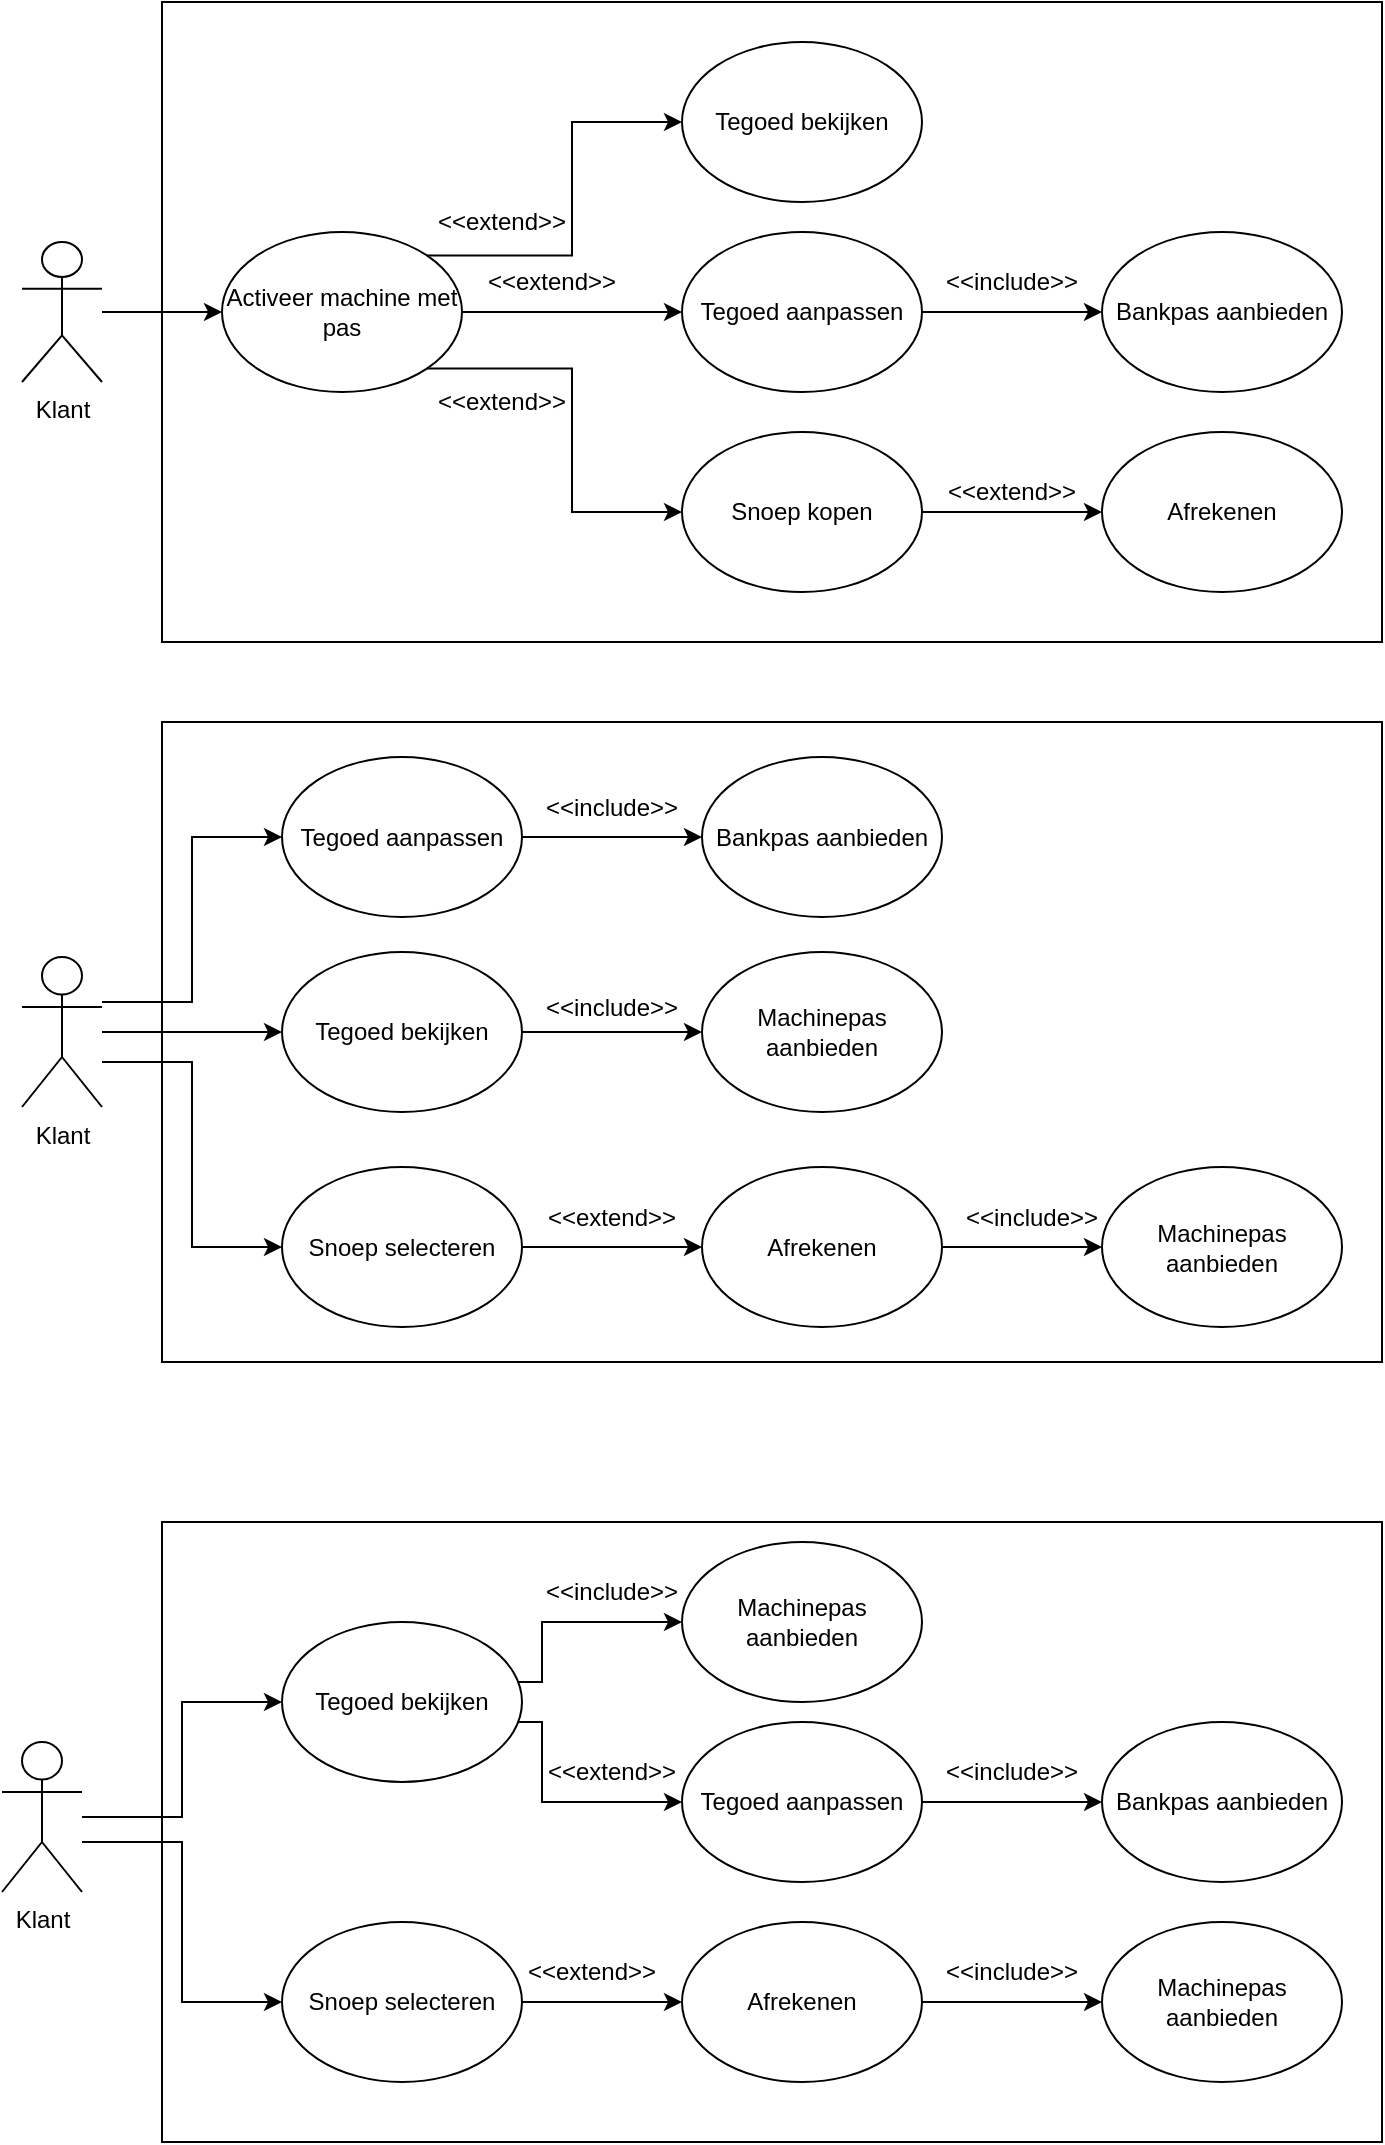 <mxfile version="24.7.14">
  <diagram name="Pagina-1" id="W_toCd-6LbyThJ3zg4Vh">
    <mxGraphModel dx="1050" dy="565" grid="1" gridSize="10" guides="1" tooltips="1" connect="1" arrows="1" fold="1" page="1" pageScale="1" pageWidth="827" pageHeight="1169" math="0" shadow="0">
      <root>
        <mxCell id="0" />
        <mxCell id="1" parent="0" />
        <mxCell id="XpkbjAHCuXZHCzaAY63l-6" value="&lt;div&gt;&lt;br&gt;&lt;/div&gt;&lt;div&gt;&lt;br&gt;&lt;/div&gt;&lt;div&gt;&lt;br&gt;&lt;/div&gt;" style="rounded=0;whiteSpace=wrap;html=1;" parent="1" vertex="1">
          <mxGeometry x="110" y="40" width="610" height="320" as="geometry" />
        </mxCell>
        <mxCell id="XpkbjAHCuXZHCzaAY63l-29" style="edgeStyle=orthogonalEdgeStyle;rounded=0;orthogonalLoop=1;jettySize=auto;html=1;entryX=0;entryY=0.5;entryDx=0;entryDy=0;" parent="1" source="XpkbjAHCuXZHCzaAY63l-1" target="XpkbjAHCuXZHCzaAY63l-10" edge="1">
          <mxGeometry relative="1" as="geometry" />
        </mxCell>
        <mxCell id="XpkbjAHCuXZHCzaAY63l-1" value="Klant" style="shape=umlActor;verticalLabelPosition=bottom;verticalAlign=top;html=1;outlineConnect=0;" parent="1" vertex="1">
          <mxGeometry x="40" y="160" width="40" height="70" as="geometry" />
        </mxCell>
        <mxCell id="XpkbjAHCuXZHCzaAY63l-17" style="edgeStyle=orthogonalEdgeStyle;rounded=0;orthogonalLoop=1;jettySize=auto;html=1;entryX=0;entryY=0.5;entryDx=0;entryDy=0;" parent="1" source="XpkbjAHCuXZHCzaAY63l-9" target="XpkbjAHCuXZHCzaAY63l-12" edge="1">
          <mxGeometry relative="1" as="geometry" />
        </mxCell>
        <mxCell id="XpkbjAHCuXZHCzaAY63l-9" value="Tegoed aanpassen" style="ellipse;whiteSpace=wrap;html=1;" parent="1" vertex="1">
          <mxGeometry x="370" y="155" width="120" height="80" as="geometry" />
        </mxCell>
        <mxCell id="XpkbjAHCuXZHCzaAY63l-14" style="edgeStyle=orthogonalEdgeStyle;rounded=0;orthogonalLoop=1;jettySize=auto;html=1;" parent="1" source="XpkbjAHCuXZHCzaAY63l-10" target="XpkbjAHCuXZHCzaAY63l-9" edge="1">
          <mxGeometry relative="1" as="geometry" />
        </mxCell>
        <mxCell id="XpkbjAHCuXZHCzaAY63l-15" style="edgeStyle=orthogonalEdgeStyle;rounded=0;orthogonalLoop=1;jettySize=auto;html=1;exitX=1;exitY=1;exitDx=0;exitDy=0;entryX=0;entryY=0.5;entryDx=0;entryDy=0;" parent="1" source="XpkbjAHCuXZHCzaAY63l-10" target="XpkbjAHCuXZHCzaAY63l-13" edge="1">
          <mxGeometry relative="1" as="geometry" />
        </mxCell>
        <mxCell id="XpkbjAHCuXZHCzaAY63l-20" style="edgeStyle=orthogonalEdgeStyle;rounded=0;orthogonalLoop=1;jettySize=auto;html=1;exitX=1;exitY=0;exitDx=0;exitDy=0;entryX=0;entryY=0.5;entryDx=0;entryDy=0;" parent="1" source="XpkbjAHCuXZHCzaAY63l-10" target="XpkbjAHCuXZHCzaAY63l-19" edge="1">
          <mxGeometry relative="1" as="geometry" />
        </mxCell>
        <mxCell id="XpkbjAHCuXZHCzaAY63l-10" value="Activeer machine met pas" style="ellipse;whiteSpace=wrap;html=1;" parent="1" vertex="1">
          <mxGeometry x="140" y="155" width="120" height="80" as="geometry" />
        </mxCell>
        <mxCell id="XpkbjAHCuXZHCzaAY63l-11" value="Afrekenen" style="ellipse;whiteSpace=wrap;html=1;" parent="1" vertex="1">
          <mxGeometry x="580" y="255" width="120" height="80" as="geometry" />
        </mxCell>
        <mxCell id="XpkbjAHCuXZHCzaAY63l-12" value="Bankpas aanbieden" style="ellipse;whiteSpace=wrap;html=1;" parent="1" vertex="1">
          <mxGeometry x="580" y="155" width="120" height="80" as="geometry" />
        </mxCell>
        <mxCell id="XpkbjAHCuXZHCzaAY63l-16" style="edgeStyle=orthogonalEdgeStyle;rounded=0;orthogonalLoop=1;jettySize=auto;html=1;" parent="1" source="XpkbjAHCuXZHCzaAY63l-13" target="XpkbjAHCuXZHCzaAY63l-11" edge="1">
          <mxGeometry relative="1" as="geometry" />
        </mxCell>
        <mxCell id="XpkbjAHCuXZHCzaAY63l-13" value="Snoep kopen" style="ellipse;whiteSpace=wrap;html=1;" parent="1" vertex="1">
          <mxGeometry x="370" y="255" width="120" height="80" as="geometry" />
        </mxCell>
        <mxCell id="XpkbjAHCuXZHCzaAY63l-18" value="&amp;lt;&amp;lt;extend&amp;gt;&amp;gt;" style="text;html=1;align=center;verticalAlign=middle;whiteSpace=wrap;rounded=0;" parent="1" vertex="1">
          <mxGeometry x="250" y="135" width="60" height="30" as="geometry" />
        </mxCell>
        <mxCell id="XpkbjAHCuXZHCzaAY63l-19" value="Tegoed bekijken" style="ellipse;whiteSpace=wrap;html=1;" parent="1" vertex="1">
          <mxGeometry x="370" y="60" width="120" height="80" as="geometry" />
        </mxCell>
        <mxCell id="XpkbjAHCuXZHCzaAY63l-22" value="&amp;lt;&amp;lt;extend&amp;gt;&amp;gt;" style="text;html=1;align=center;verticalAlign=middle;whiteSpace=wrap;rounded=0;" parent="1" vertex="1">
          <mxGeometry x="280" y="165" width="50" height="30" as="geometry" />
        </mxCell>
        <mxCell id="XpkbjAHCuXZHCzaAY63l-23" value="&amp;lt;&amp;lt;extend&amp;gt;&amp;gt;" style="text;html=1;align=center;verticalAlign=middle;whiteSpace=wrap;rounded=0;" parent="1" vertex="1">
          <mxGeometry x="255" y="225" width="50" height="30" as="geometry" />
        </mxCell>
        <mxCell id="XpkbjAHCuXZHCzaAY63l-26" value="&amp;lt;&amp;lt;extend&amp;gt;&amp;gt;" style="text;html=1;align=center;verticalAlign=middle;whiteSpace=wrap;rounded=0;" parent="1" vertex="1">
          <mxGeometry x="510" y="270" width="50" height="30" as="geometry" />
        </mxCell>
        <mxCell id="XpkbjAHCuXZHCzaAY63l-28" value="&amp;lt;&amp;lt;include&amp;gt;&amp;gt;" style="text;html=1;align=center;verticalAlign=middle;whiteSpace=wrap;rounded=0;" parent="1" vertex="1">
          <mxGeometry x="510" y="165" width="50" height="30" as="geometry" />
        </mxCell>
        <mxCell id="XpkbjAHCuXZHCzaAY63l-30" value="&lt;div&gt;&lt;br&gt;&lt;/div&gt;&lt;div&gt;&lt;br&gt;&lt;/div&gt;&lt;div&gt;&lt;br&gt;&lt;/div&gt;" style="rounded=0;whiteSpace=wrap;html=1;" parent="1" vertex="1">
          <mxGeometry x="110" y="400" width="610" height="320" as="geometry" />
        </mxCell>
        <mxCell id="EPqdXD9e7u_DoeuEwT8Y-35" style="edgeStyle=orthogonalEdgeStyle;rounded=0;orthogonalLoop=1;jettySize=auto;html=1;" edge="1" parent="1" source="XpkbjAHCuXZHCzaAY63l-32" target="XpkbjAHCuXZHCzaAY63l-44">
          <mxGeometry relative="1" as="geometry" />
        </mxCell>
        <mxCell id="EPqdXD9e7u_DoeuEwT8Y-36" style="edgeStyle=orthogonalEdgeStyle;rounded=0;orthogonalLoop=1;jettySize=auto;html=1;entryX=0;entryY=0.5;entryDx=0;entryDy=0;" edge="1" parent="1" source="XpkbjAHCuXZHCzaAY63l-32" target="XpkbjAHCuXZHCzaAY63l-34">
          <mxGeometry relative="1" as="geometry">
            <Array as="points">
              <mxPoint x="125" y="540" />
              <mxPoint x="125" y="458" />
            </Array>
          </mxGeometry>
        </mxCell>
        <mxCell id="EPqdXD9e7u_DoeuEwT8Y-37" style="edgeStyle=orthogonalEdgeStyle;rounded=0;orthogonalLoop=1;jettySize=auto;html=1;entryX=0;entryY=0.5;entryDx=0;entryDy=0;" edge="1" parent="1" source="XpkbjAHCuXZHCzaAY63l-32" target="XpkbjAHCuXZHCzaAY63l-42">
          <mxGeometry relative="1" as="geometry">
            <Array as="points">
              <mxPoint x="125" y="570" />
              <mxPoint x="125" y="663" />
            </Array>
          </mxGeometry>
        </mxCell>
        <mxCell id="XpkbjAHCuXZHCzaAY63l-32" value="Klant" style="shape=umlActor;verticalLabelPosition=bottom;verticalAlign=top;html=1;outlineConnect=0;" parent="1" vertex="1">
          <mxGeometry x="40" y="517.5" width="40" height="75" as="geometry" />
        </mxCell>
        <mxCell id="XpkbjAHCuXZHCzaAY63l-33" style="edgeStyle=orthogonalEdgeStyle;rounded=0;orthogonalLoop=1;jettySize=auto;html=1;entryX=0;entryY=0.5;entryDx=0;entryDy=0;" parent="1" source="XpkbjAHCuXZHCzaAY63l-34" target="XpkbjAHCuXZHCzaAY63l-40" edge="1">
          <mxGeometry relative="1" as="geometry" />
        </mxCell>
        <mxCell id="XpkbjAHCuXZHCzaAY63l-34" value="Tegoed aanpassen" style="ellipse;whiteSpace=wrap;html=1;" parent="1" vertex="1">
          <mxGeometry x="170" y="417.5" width="120" height="80" as="geometry" />
        </mxCell>
        <mxCell id="EPqdXD9e7u_DoeuEwT8Y-2" style="edgeStyle=orthogonalEdgeStyle;rounded=0;orthogonalLoop=1;jettySize=auto;html=1;" edge="1" parent="1" source="XpkbjAHCuXZHCzaAY63l-39" target="EPqdXD9e7u_DoeuEwT8Y-1">
          <mxGeometry relative="1" as="geometry" />
        </mxCell>
        <mxCell id="XpkbjAHCuXZHCzaAY63l-39" value="Afrekenen" style="ellipse;whiteSpace=wrap;html=1;" parent="1" vertex="1">
          <mxGeometry x="380" y="622.5" width="120" height="80" as="geometry" />
        </mxCell>
        <mxCell id="XpkbjAHCuXZHCzaAY63l-40" value="Bankpas aanbieden" style="ellipse;whiteSpace=wrap;html=1;" parent="1" vertex="1">
          <mxGeometry x="380" y="417.5" width="120" height="80" as="geometry" />
        </mxCell>
        <mxCell id="XpkbjAHCuXZHCzaAY63l-52" style="edgeStyle=orthogonalEdgeStyle;rounded=0;orthogonalLoop=1;jettySize=auto;html=1;" parent="1" source="XpkbjAHCuXZHCzaAY63l-42" target="XpkbjAHCuXZHCzaAY63l-39" edge="1">
          <mxGeometry relative="1" as="geometry" />
        </mxCell>
        <mxCell id="XpkbjAHCuXZHCzaAY63l-42" value="Snoep selecteren" style="ellipse;whiteSpace=wrap;html=1;" parent="1" vertex="1">
          <mxGeometry x="170" y="622.5" width="120" height="80" as="geometry" />
        </mxCell>
        <mxCell id="EPqdXD9e7u_DoeuEwT8Y-5" style="edgeStyle=orthogonalEdgeStyle;rounded=0;orthogonalLoop=1;jettySize=auto;html=1;" edge="1" parent="1" source="XpkbjAHCuXZHCzaAY63l-44" target="EPqdXD9e7u_DoeuEwT8Y-4">
          <mxGeometry relative="1" as="geometry" />
        </mxCell>
        <mxCell id="XpkbjAHCuXZHCzaAY63l-44" value="Tegoed bekijken" style="ellipse;whiteSpace=wrap;html=1;" parent="1" vertex="1">
          <mxGeometry x="170" y="515" width="120" height="80" as="geometry" />
        </mxCell>
        <mxCell id="XpkbjAHCuXZHCzaAY63l-47" value="&amp;lt;&amp;lt;extend&amp;gt;&amp;gt;" style="text;html=1;align=center;verticalAlign=middle;whiteSpace=wrap;rounded=0;" parent="1" vertex="1">
          <mxGeometry x="310" y="632.5" width="50" height="30" as="geometry" />
        </mxCell>
        <mxCell id="XpkbjAHCuXZHCzaAY63l-48" value="&amp;lt;&amp;lt;include&amp;gt;&amp;gt;" style="text;html=1;align=center;verticalAlign=middle;whiteSpace=wrap;rounded=0;" parent="1" vertex="1">
          <mxGeometry x="310" y="427.5" width="50" height="30" as="geometry" />
        </mxCell>
        <mxCell id="EPqdXD9e7u_DoeuEwT8Y-1" value="Machinepas aanbieden" style="ellipse;whiteSpace=wrap;html=1;" vertex="1" parent="1">
          <mxGeometry x="580" y="622.5" width="120" height="80" as="geometry" />
        </mxCell>
        <mxCell id="EPqdXD9e7u_DoeuEwT8Y-3" value="&amp;lt;&amp;lt;include&amp;gt;&amp;gt;" style="text;html=1;align=center;verticalAlign=middle;whiteSpace=wrap;rounded=0;" vertex="1" parent="1">
          <mxGeometry x="520" y="632.5" width="50" height="30" as="geometry" />
        </mxCell>
        <mxCell id="EPqdXD9e7u_DoeuEwT8Y-4" value="Machinepas aanbieden" style="ellipse;whiteSpace=wrap;html=1;" vertex="1" parent="1">
          <mxGeometry x="380" y="515" width="120" height="80" as="geometry" />
        </mxCell>
        <mxCell id="EPqdXD9e7u_DoeuEwT8Y-6" value="&amp;lt;&amp;lt;include&amp;gt;&amp;gt;" style="text;html=1;align=center;verticalAlign=middle;whiteSpace=wrap;rounded=0;" vertex="1" parent="1">
          <mxGeometry x="310" y="527.5" width="50" height="30" as="geometry" />
        </mxCell>
        <mxCell id="EPqdXD9e7u_DoeuEwT8Y-7" value="&lt;div&gt;&lt;br&gt;&lt;/div&gt;&lt;div&gt;&lt;br&gt;&lt;/div&gt;&lt;div&gt;&lt;br&gt;&lt;/div&gt;" style="rounded=0;whiteSpace=wrap;html=1;" vertex="1" parent="1">
          <mxGeometry x="110" y="800" width="610" height="310" as="geometry" />
        </mxCell>
        <mxCell id="EPqdXD9e7u_DoeuEwT8Y-8" style="edgeStyle=orthogonalEdgeStyle;rounded=0;orthogonalLoop=1;jettySize=auto;html=1;entryX=0;entryY=0.5;entryDx=0;entryDy=0;" edge="1" parent="1" source="EPqdXD9e7u_DoeuEwT8Y-11" target="EPqdXD9e7u_DoeuEwT8Y-18">
          <mxGeometry relative="1" as="geometry">
            <Array as="points">
              <mxPoint x="120" y="960" />
              <mxPoint x="120" y="1040" />
            </Array>
          </mxGeometry>
        </mxCell>
        <mxCell id="EPqdXD9e7u_DoeuEwT8Y-27" style="edgeStyle=orthogonalEdgeStyle;rounded=0;orthogonalLoop=1;jettySize=auto;html=1;entryX=0;entryY=0.5;entryDx=0;entryDy=0;" edge="1" parent="1" source="EPqdXD9e7u_DoeuEwT8Y-11" target="EPqdXD9e7u_DoeuEwT8Y-20">
          <mxGeometry relative="1" as="geometry" />
        </mxCell>
        <mxCell id="EPqdXD9e7u_DoeuEwT8Y-11" value="Klant" style="shape=umlActor;verticalLabelPosition=bottom;verticalAlign=top;html=1;outlineConnect=0;" vertex="1" parent="1">
          <mxGeometry x="30" y="910" width="40" height="75" as="geometry" />
        </mxCell>
        <mxCell id="EPqdXD9e7u_DoeuEwT8Y-31" style="edgeStyle=orthogonalEdgeStyle;rounded=0;orthogonalLoop=1;jettySize=auto;html=1;" edge="1" parent="1" source="EPqdXD9e7u_DoeuEwT8Y-13" target="EPqdXD9e7u_DoeuEwT8Y-16">
          <mxGeometry relative="1" as="geometry" />
        </mxCell>
        <mxCell id="EPqdXD9e7u_DoeuEwT8Y-13" value="Tegoed aanpassen" style="ellipse;whiteSpace=wrap;html=1;" vertex="1" parent="1">
          <mxGeometry x="370" y="900" width="120" height="80" as="geometry" />
        </mxCell>
        <mxCell id="EPqdXD9e7u_DoeuEwT8Y-14" style="edgeStyle=orthogonalEdgeStyle;rounded=0;orthogonalLoop=1;jettySize=auto;html=1;" edge="1" parent="1" source="EPqdXD9e7u_DoeuEwT8Y-15" target="EPqdXD9e7u_DoeuEwT8Y-23">
          <mxGeometry relative="1" as="geometry" />
        </mxCell>
        <mxCell id="EPqdXD9e7u_DoeuEwT8Y-15" value="Afrekenen" style="ellipse;whiteSpace=wrap;html=1;" vertex="1" parent="1">
          <mxGeometry x="370" y="1000" width="120" height="80" as="geometry" />
        </mxCell>
        <mxCell id="EPqdXD9e7u_DoeuEwT8Y-16" value="Bankpas aanbieden" style="ellipse;whiteSpace=wrap;html=1;" vertex="1" parent="1">
          <mxGeometry x="580" y="900" width="120" height="80" as="geometry" />
        </mxCell>
        <mxCell id="EPqdXD9e7u_DoeuEwT8Y-17" style="edgeStyle=orthogonalEdgeStyle;rounded=0;orthogonalLoop=1;jettySize=auto;html=1;" edge="1" parent="1" source="EPqdXD9e7u_DoeuEwT8Y-18" target="EPqdXD9e7u_DoeuEwT8Y-15">
          <mxGeometry relative="1" as="geometry" />
        </mxCell>
        <mxCell id="EPqdXD9e7u_DoeuEwT8Y-18" value="Snoep selecteren" style="ellipse;whiteSpace=wrap;html=1;" vertex="1" parent="1">
          <mxGeometry x="170" y="1000" width="120" height="80" as="geometry" />
        </mxCell>
        <mxCell id="EPqdXD9e7u_DoeuEwT8Y-29" style="edgeStyle=orthogonalEdgeStyle;rounded=0;orthogonalLoop=1;jettySize=auto;html=1;entryX=0;entryY=0.5;entryDx=0;entryDy=0;" edge="1" parent="1" source="EPqdXD9e7u_DoeuEwT8Y-20" target="EPqdXD9e7u_DoeuEwT8Y-13">
          <mxGeometry relative="1" as="geometry">
            <Array as="points">
              <mxPoint x="300" y="900" />
              <mxPoint x="300" y="940" />
            </Array>
          </mxGeometry>
        </mxCell>
        <mxCell id="EPqdXD9e7u_DoeuEwT8Y-30" style="edgeStyle=orthogonalEdgeStyle;rounded=0;orthogonalLoop=1;jettySize=auto;html=1;entryX=0;entryY=0.5;entryDx=0;entryDy=0;" edge="1" parent="1" source="EPqdXD9e7u_DoeuEwT8Y-20" target="EPqdXD9e7u_DoeuEwT8Y-25">
          <mxGeometry relative="1" as="geometry">
            <Array as="points">
              <mxPoint x="300" y="880" />
              <mxPoint x="300" y="850" />
            </Array>
          </mxGeometry>
        </mxCell>
        <mxCell id="EPqdXD9e7u_DoeuEwT8Y-20" value="Tegoed bekijken" style="ellipse;whiteSpace=wrap;html=1;" vertex="1" parent="1">
          <mxGeometry x="170" y="850" width="120" height="80" as="geometry" />
        </mxCell>
        <mxCell id="EPqdXD9e7u_DoeuEwT8Y-21" value="&amp;lt;&amp;lt;extend&amp;gt;&amp;gt;" style="text;html=1;align=center;verticalAlign=middle;whiteSpace=wrap;rounded=0;" vertex="1" parent="1">
          <mxGeometry x="300" y="1010" width="50" height="30" as="geometry" />
        </mxCell>
        <mxCell id="EPqdXD9e7u_DoeuEwT8Y-23" value="Machinepas aanbieden" style="ellipse;whiteSpace=wrap;html=1;" vertex="1" parent="1">
          <mxGeometry x="580" y="1000" width="120" height="80" as="geometry" />
        </mxCell>
        <mxCell id="EPqdXD9e7u_DoeuEwT8Y-24" value="&amp;lt;&amp;lt;include&amp;gt;&amp;gt;" style="text;html=1;align=center;verticalAlign=middle;whiteSpace=wrap;rounded=0;" vertex="1" parent="1">
          <mxGeometry x="510" y="1010" width="50" height="30" as="geometry" />
        </mxCell>
        <mxCell id="EPqdXD9e7u_DoeuEwT8Y-25" value="Machinepas aanbieden" style="ellipse;whiteSpace=wrap;html=1;" vertex="1" parent="1">
          <mxGeometry x="370" y="810" width="120" height="80" as="geometry" />
        </mxCell>
        <mxCell id="EPqdXD9e7u_DoeuEwT8Y-32" value="&amp;lt;&amp;lt;extend&amp;gt;&amp;gt;" style="text;html=1;align=center;verticalAlign=middle;whiteSpace=wrap;rounded=0;" vertex="1" parent="1">
          <mxGeometry x="310" y="910" width="50" height="30" as="geometry" />
        </mxCell>
        <mxCell id="EPqdXD9e7u_DoeuEwT8Y-33" value="&amp;lt;&amp;lt;include&amp;gt;&amp;gt;" style="text;html=1;align=center;verticalAlign=middle;whiteSpace=wrap;rounded=0;" vertex="1" parent="1">
          <mxGeometry x="510" y="910" width="50" height="30" as="geometry" />
        </mxCell>
        <mxCell id="EPqdXD9e7u_DoeuEwT8Y-34" value="&amp;lt;&amp;lt;include&amp;gt;&amp;gt;" style="text;html=1;align=center;verticalAlign=middle;whiteSpace=wrap;rounded=0;" vertex="1" parent="1">
          <mxGeometry x="310" y="820" width="50" height="30" as="geometry" />
        </mxCell>
      </root>
    </mxGraphModel>
  </diagram>
</mxfile>
